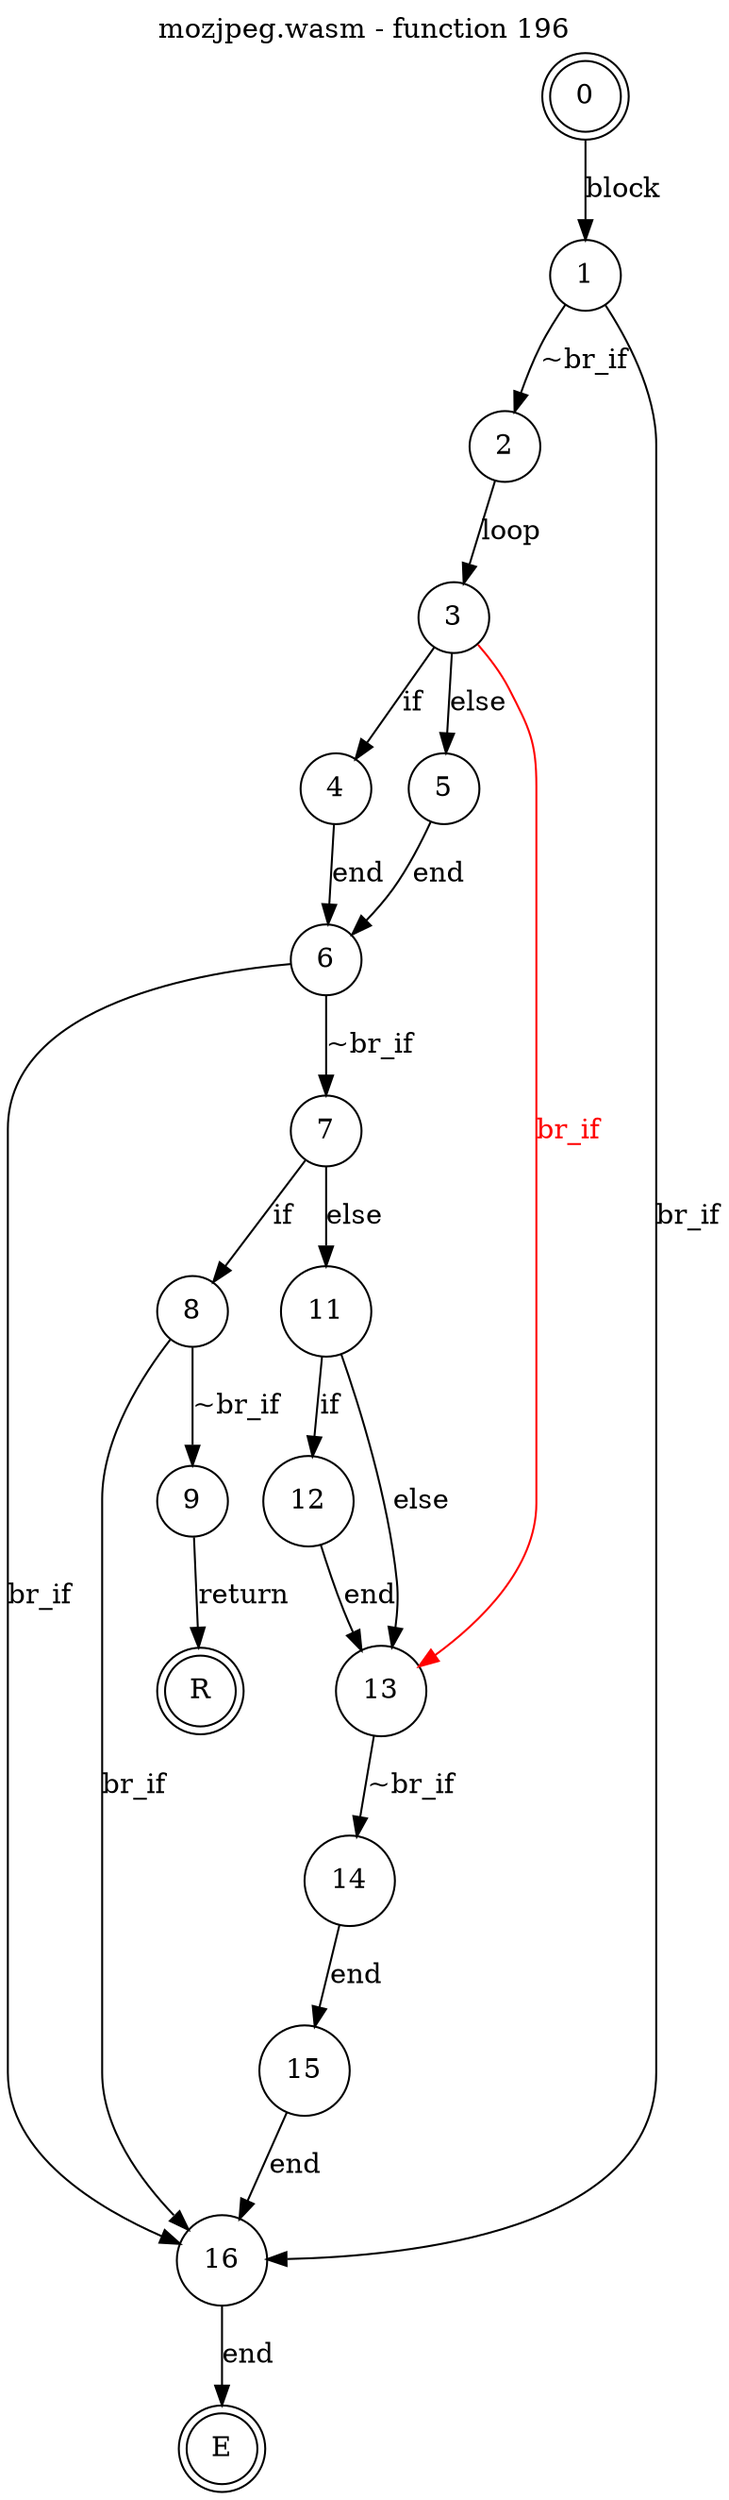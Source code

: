 digraph finite_state_machine {
    label = "mozjpeg.wasm - function 196"
    labelloc =  t
    labelfontsize = 16
    labelfontcolor = black
    labelfontname = "Helvetica"
    node [shape = doublecircle]; 0 E R ;
    node [shape = circle];
    0 -> 1[label="block"];
    1 -> 2[label="~br_if"];
    1 -> 16[label="br_if"];
    2 -> 3[label="loop"];
    3 -> 4[label="if"];
    3 -> 5[label="else"];
    4 -> 6[label="end"];
    5 -> 6[label="end"];
    6 -> 7[label="~br_if"];
    6 -> 16[label="br_if"];
    7 -> 8[label="if"];
    7 -> 11[label="else"];
    8 -> 9[label="~br_if"];
    8 -> 16[label="br_if"];
    9 -> R[label="return"];
    11 -> 12[label="if"];
    11 -> 13[label="else"];
    12 -> 13[label="end"];
    13 -> 14[label="~br_if"];
    13 -> 3[color="red" dir=back fontcolor="red" label="br_if"];
    14 -> 15[label="end"];
    15 -> 16[label="end"];
    16 -> E[label="end"];
}
